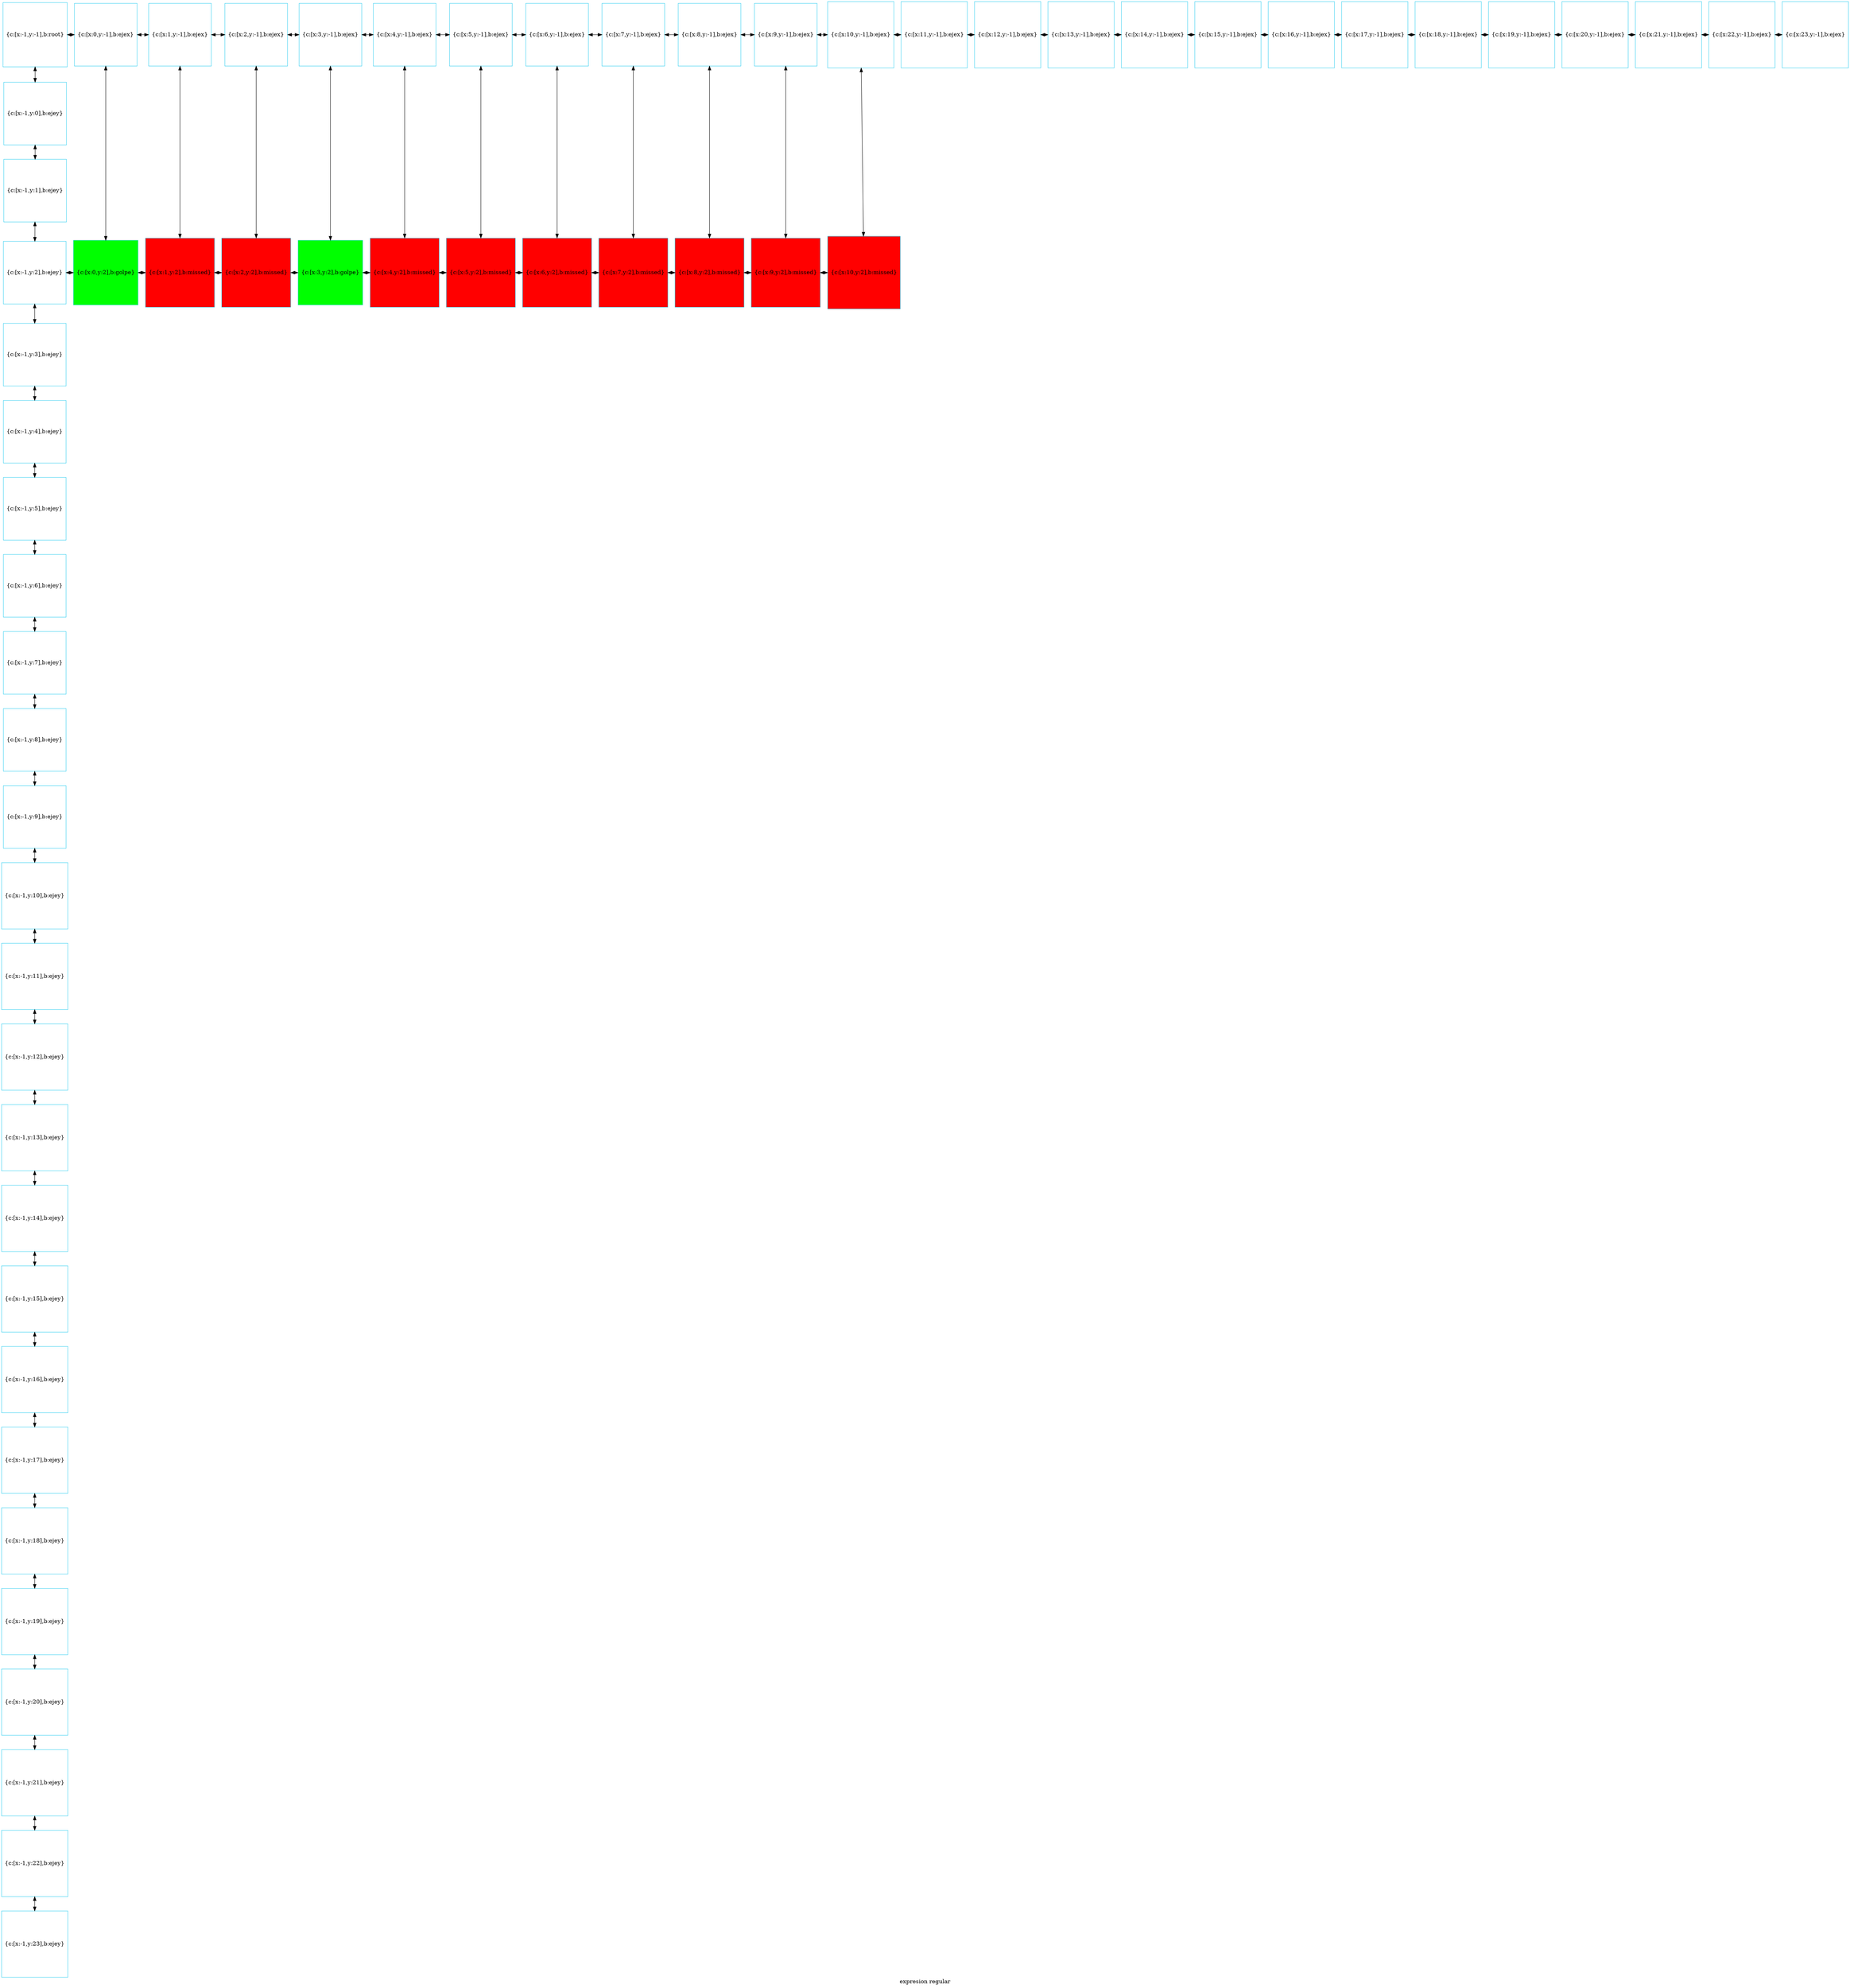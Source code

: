 digraph G
{label="expresion regular"
        node[shape = square]
        node[style = filled]
        node[fillcolor = "#EEEEE"]
        node[color = "#EEEEE"]
        node[color = "#31CEF0"]

415913925648[label="{c:[x:-1,y:-1],b:root}",fillcolor = "white"]
415913925792[label="{c:[x:0,y:-1],b:ejex}",fillcolor = "white"]
415913925936[label="{c:[x:1,y:-1],b:ejex}",fillcolor = "white"]
415913926080[label="{c:[x:2,y:-1],b:ejex}",fillcolor = "white"]
415913926224[label="{c:[x:3,y:-1],b:ejex}",fillcolor = "white"]
415913926368[label="{c:[x:4,y:-1],b:ejex}",fillcolor = "white"]
415913926512[label="{c:[x:5,y:-1],b:ejex}",fillcolor = "white"]
415913934912[label="{c:[x:6,y:-1],b:ejex}",fillcolor = "white"]
415913935056[label="{c:[x:7,y:-1],b:ejex}",fillcolor = "white"]
415913935200[label="{c:[x:8,y:-1],b:ejex}",fillcolor = "white"]
415913935344[label="{c:[x:9,y:-1],b:ejex}",fillcolor = "white"]
415913935488[label="{c:[x:10,y:-1],b:ejex}",fillcolor = "white"]
415913935632[label="{c:[x:11,y:-1],b:ejex}",fillcolor = "white"]
415913935776[label="{c:[x:12,y:-1],b:ejex}",fillcolor = "white"]
415913935920[label="{c:[x:13,y:-1],b:ejex}",fillcolor = "white"]
415913936064[label="{c:[x:14,y:-1],b:ejex}",fillcolor = "white"]
415913936208[label="{c:[x:15,y:-1],b:ejex}",fillcolor = "white"]
415913936352[label="{c:[x:16,y:-1],b:ejex}",fillcolor = "white"]
415913936496[label="{c:[x:17,y:-1],b:ejex}",fillcolor = "white"]
415913936640[label="{c:[x:18,y:-1],b:ejex}",fillcolor = "white"]
415913936784[label="{c:[x:19,y:-1],b:ejex}",fillcolor = "white"]
415913936928[label="{c:[x:20,y:-1],b:ejex}",fillcolor = "white"]
415913937072[label="{c:[x:21,y:-1],b:ejex}",fillcolor = "white"]
415913937216[label="{c:[x:22,y:-1],b:ejex}",fillcolor = "white"]
415913937360[label="{c:[x:23,y:-1],b:ejex}",fillcolor = "white"]
415913937504[label="{c:[x:-1,y:0],b:ejey}",fillcolor = "white"]
415913937648[label="{c:[x:-1,y:1],b:ejey}",fillcolor = "white"]
415913937792[label="{c:[x:-1,y:2],b:ejey}",fillcolor = "white"]
415913889552[label="{c:[x:0,y:2],b:golpe}",fillcolor = "green"]
415914000640[label="{c:[x:1,y:2],b:missed}",fillcolor = "red"]
415914000880[label="{c:[x:2,y:2],b:missed}",fillcolor = "red"]
415913913984[label="{c:[x:3,y:2],b:golpe}",fillcolor = "green"]
415914001120[label="{c:[x:4,y:2],b:missed}",fillcolor = "red"]
415914001360[label="{c:[x:5,y:2],b:missed}",fillcolor = "red"]
415914001600[label="{c:[x:6,y:2],b:missed}",fillcolor = "red"]
415914001840[label="{c:[x:7,y:2],b:missed}",fillcolor = "red"]
415914002080[label="{c:[x:8,y:2],b:missed}",fillcolor = "red"]
415914002320[label="{c:[x:9,y:2],b:missed}",fillcolor = "red"]
415914002560[label="{c:[x:10,y:2],b:missed}",fillcolor = "red"]
415913937936[label="{c:[x:-1,y:3],b:ejey}",fillcolor = "white"]
415913938080[label="{c:[x:-1,y:4],b:ejey}",fillcolor = "white"]
415913938224[label="{c:[x:-1,y:5],b:ejey}",fillcolor = "white"]
415913938368[label="{c:[x:-1,y:6],b:ejey}",fillcolor = "white"]
415913938512[label="{c:[x:-1,y:7],b:ejey}",fillcolor = "white"]
415913938656[label="{c:[x:-1,y:8],b:ejey}",fillcolor = "white"]
415913938800[label="{c:[x:-1,y:9],b:ejey}",fillcolor = "white"]
415913947200[label="{c:[x:-1,y:10],b:ejey}",fillcolor = "white"]
415913947344[label="{c:[x:-1,y:11],b:ejey}",fillcolor = "white"]
415913947488[label="{c:[x:-1,y:12],b:ejey}",fillcolor = "white"]
415913947632[label="{c:[x:-1,y:13],b:ejey}",fillcolor = "white"]
415913947776[label="{c:[x:-1,y:14],b:ejey}",fillcolor = "white"]
415913947920[label="{c:[x:-1,y:15],b:ejey}",fillcolor = "white"]
415913948064[label="{c:[x:-1,y:16],b:ejey}",fillcolor = "white"]
415913948208[label="{c:[x:-1,y:17],b:ejey}",fillcolor = "white"]
415913948352[label="{c:[x:-1,y:18],b:ejey}",fillcolor = "white"]
415913948496[label="{c:[x:-1,y:19],b:ejey}",fillcolor = "white"]
415913948640[label="{c:[x:-1,y:20],b:ejey}",fillcolor = "white"]
415913948784[label="{c:[x:-1,y:21],b:ejey}",fillcolor = "white"]
415913948928[label="{c:[x:-1,y:22],b:ejey}",fillcolor = "white"]
415913949072[label="{c:[x:-1,y:23],b:ejey}",fillcolor = "white"]
415913925648->415913937504[dir = both];
415913937504->415913937648[dir = both];
415913937648->415913937792[dir = both];
415913937792->415913937936[dir = both];
415913937936->415913938080[dir = both];
415913938080->415913938224[dir = both];
415913938224->415913938368[dir = both];
415913938368->415913938512[dir = both];
415913938512->415913938656[dir = both];
415913938656->415913938800[dir = both];
415913938800->415913947200[dir = both];
415913947200->415913947344[dir = both];
415913947344->415913947488[dir = both];
415913947488->415913947632[dir = both];
415913947632->415913947776[dir = both];
415913947776->415913947920[dir = both];
415913947920->415913948064[dir = both];
415913948064->415913948208[dir = both];
415913948208->415913948352[dir = both];
415913948352->415913948496[dir = both];
415913948496->415913948640[dir = both];
415913948640->415913948784[dir = both];
415913948784->415913948928[dir = both];
415913948928->415913949072[dir = both];
415913925792->415913889552[dir = both];
415913925936->415914000640[dir = both];
415913926080->415914000880[dir = both];
415913926224->415913913984[dir = both];
415913926368->415914001120[dir = both];
415913926512->415914001360[dir = both];
415913934912->415914001600[dir = both];
415913935056->415914001840[dir = both];
415913935200->415914002080[dir = both];
415913935344->415914002320[dir = both];
415913935488->415914002560[dir = both];
415913925648->415913925792[dir = both];
415913925792->415913925936[dir = both];
415913925936->415913926080[dir = both];
415913926080->415913926224[dir = both];
415913926224->415913926368[dir = both];
415913926368->415913926512[dir = both];
415913926512->415913934912[dir = both];
415913934912->415913935056[dir = both];
415913935056->415913935200[dir = both];
415913935200->415913935344[dir = both];
415913935344->415913935488[dir = both];
415913935488->415913935632[dir = both];
415913935632->415913935776[dir = both];
415913935776->415913935920[dir = both];
415913935920->415913936064[dir = both];
415913936064->415913936208[dir = both];
415913936208->415913936352[dir = both];
415913936352->415913936496[dir = both];
415913936496->415913936640[dir = both];
415913936640->415913936784[dir = both];
415913936784->415913936928[dir = both];
415913936928->415913937072[dir = both];
415913937072->415913937216[dir = both];
415913937216->415913937360[dir = both];
415913937792->415913889552[constraint=false,dir = both];
415913889552->415914000640[constraint=false,dir = both];
415914000640->415914000880[constraint=false,dir = both];
415914000880->415913913984[constraint=false,dir = both];
415913913984->415914001120[constraint=false,dir = both];
415914001120->415914001360[constraint=false,dir = both];
415914001360->415914001600[constraint=false,dir = both];
415914001600->415914001840[constraint=false,dir = both];
415914001840->415914002080[constraint=false,dir = both];
415914002080->415914002320[constraint=false,dir = both];
415914002320->415914002560[constraint=false,dir = both];
 {rank=same; 415913925648;415913925792;415913925936;415913926080;415913926224;415913926368;415913926512;415913934912;415913935056;415913935200;415913935344;415913935488;415913935632;415913935776;415913935920;415913936064;415913936208;415913936352;415913936496;415913936640;415913936784;415913936928;415913937072;415913937216;415913937360;}
 {rank=same; 415913937504;}
 {rank=same; 415913937648;}
 {rank=same; 415913937792;415913889552;415914000640;415914000880;415913913984;415914001120;415914001360;415914001600;415914001840;415914002080;415914002320;415914002560;}
 {rank=same; 415913937936;}
 {rank=same; 415913938080;}
 {rank=same; 415913938224;}
 {rank=same; 415913938368;}
 {rank=same; 415913938512;}
 {rank=same; 415913938656;}
 {rank=same; 415913938800;}
 {rank=same; 415913947200;}
 {rank=same; 415913947344;}
 {rank=same; 415913947488;}
 {rank=same; 415913947632;}
 {rank=same; 415913947776;}
 {rank=same; 415913947920;}
 {rank=same; 415913948064;}
 {rank=same; 415913948208;}
 {rank=same; 415913948352;}
 {rank=same; 415913948496;}
 {rank=same; 415913948640;}
 {rank=same; 415913948784;}
 {rank=same; 415913948928;}
 {rank=same; 415913949072;}
}